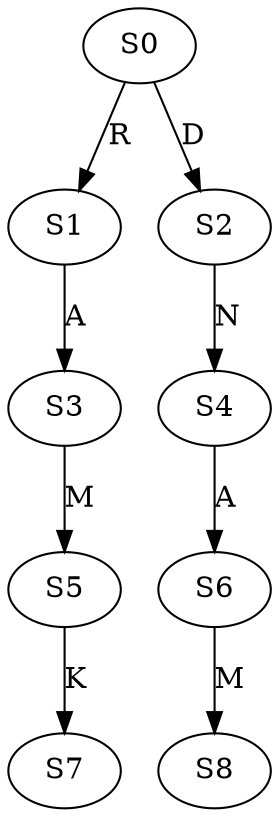 strict digraph  {
	S0 -> S1 [ label = R ];
	S0 -> S2 [ label = D ];
	S1 -> S3 [ label = A ];
	S2 -> S4 [ label = N ];
	S3 -> S5 [ label = M ];
	S4 -> S6 [ label = A ];
	S5 -> S7 [ label = K ];
	S6 -> S8 [ label = M ];
}
